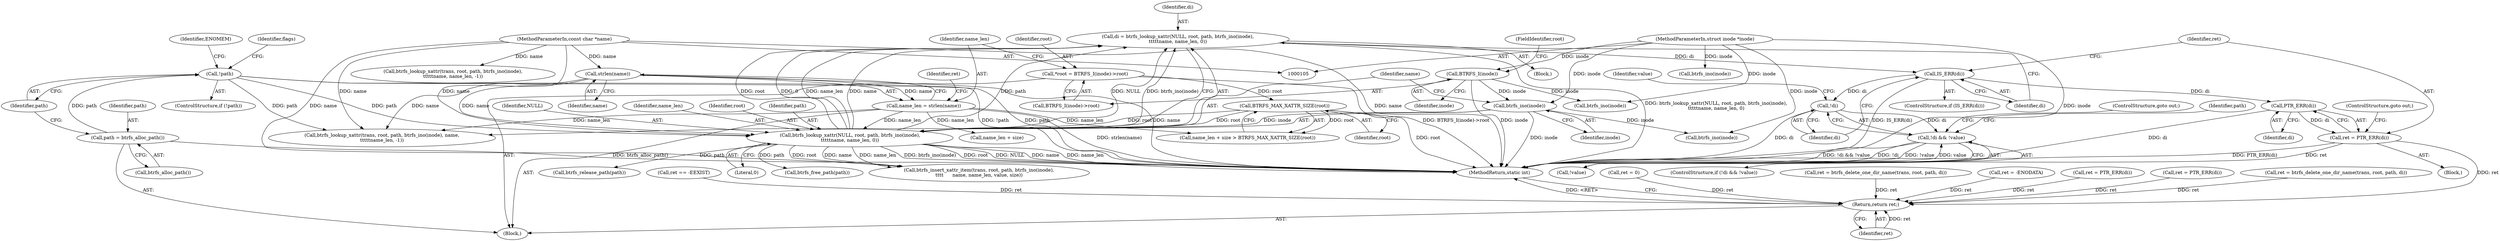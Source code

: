 digraph "1_linux_5f5bc6b1e2d5a6f827bc860ef2dc5b6f365d1339_1@pointer" {
"1000204" [label="(Call,di = btrfs_lookup_xattr(NULL, root, path, btrfs_ino(inode),\n\t\t\t\t\tname, name_len, 0))"];
"1000206" [label="(Call,btrfs_lookup_xattr(NULL, root, path, btrfs_ino(inode),\n\t\t\t\t\tname, name_len, 0))"];
"1000136" [label="(Call,BTRFS_MAX_XATTR_SIZE(root))"];
"1000115" [label="(Call,*root = BTRFS_I(inode)->root)"];
"1000145" [label="(Call,!path)"];
"1000141" [label="(Call,path = btrfs_alloc_path())"];
"1000210" [label="(Call,btrfs_ino(inode))"];
"1000118" [label="(Call,BTRFS_I(inode))"];
"1000107" [label="(MethodParameterIn,struct inode *inode)"];
"1000125" [label="(Call,strlen(name))"];
"1000108" [label="(MethodParameterIn,const char *name)"];
"1000123" [label="(Call,name_len = strlen(name))"];
"1000216" [label="(Call,IS_ERR(di))"];
"1000221" [label="(Call,PTR_ERR(di))"];
"1000219" [label="(Call,ret = PTR_ERR(di))"];
"1000316" [label="(Return,return ret;)"];
"1000226" [label="(Call,!di)"];
"1000225" [label="(Call,!di && !value)"];
"1000316" [label="(Return,return ret;)"];
"1000146" [label="(Identifier,path)"];
"1000112" [label="(Block,)"];
"1000231" [label="(Call,btrfs_release_path(path))"];
"1000219" [label="(Call,ret = PTR_ERR(di))"];
"1000232" [label="(Identifier,path)"];
"1000230" [label="(ControlStructure,goto out;)"];
"1000223" [label="(ControlStructure,goto out;)"];
"1000229" [label="(Identifier,value)"];
"1000116" [label="(Identifier,root)"];
"1000227" [label="(Identifier,di)"];
"1000222" [label="(Identifier,di)"];
"1000318" [label="(MethodReturn,static int)"];
"1000274" [label="(Call,btrfs_ino(inode))"];
"1000214" [label="(Literal,0)"];
"1000314" [label="(Call,btrfs_free_path(path))"];
"1000144" [label="(ControlStructure,if (!path))"];
"1000152" [label="(Identifier,flags)"];
"1000118" [label="(Call,BTRFS_I(inode))"];
"1000126" [label="(Identifier,name)"];
"1000270" [label="(Call,btrfs_lookup_xattr(trans, root, path, btrfs_ino(inode),\n\t\t\t\t\tname, name_len, -1))"];
"1000206" [label="(Call,btrfs_lookup_xattr(NULL, root, path, btrfs_ino(inode),\n\t\t\t\t\tname, name_len, 0))"];
"1000125" [label="(Call,strlen(name))"];
"1000218" [label="(Block,)"];
"1000256" [label="(Call,ret == -EEXIST)"];
"1000207" [label="(Identifier,NULL)"];
"1000213" [label="(Identifier,name_len)"];
"1000108" [label="(MethodParameterIn,const char *name)"];
"1000205" [label="(Identifier,di)"];
"1000107" [label="(MethodParameterIn,struct inode *inode)"];
"1000128" [label="(Call,ret = 0)"];
"1000225" [label="(Call,!di && !value)"];
"1000133" [label="(Call,name_len + size)"];
"1000224" [label="(ControlStructure,if (!di && !value))"];
"1000221" [label="(Call,PTR_ERR(di))"];
"1000208" [label="(Identifier,root)"];
"1000209" [label="(Identifier,path)"];
"1000203" [label="(Block,)"];
"1000186" [label="(Call,ret = btrfs_delete_one_dir_name(trans, root, path, di))"];
"1000226" [label="(Call,!di)"];
"1000210" [label="(Call,btrfs_ino(inode))"];
"1000181" [label="(Call,ret = -ENODATA)"];
"1000171" [label="(Call,ret = PTR_ERR(di))"];
"1000136" [label="(Call,BTRFS_MAX_XATTR_SIZE(root))"];
"1000215" [label="(ControlStructure,if (IS_ERR(di)))"];
"1000236" [label="(Call,btrfs_insert_xattr_item(trans, root, path, btrfs_ino(inode),\n\t\t\t\t      name, name_len, value, size))"];
"1000115" [label="(Call,*root = BTRFS_I(inode)->root)"];
"1000212" [label="(Identifier,name)"];
"1000137" [label="(Identifier,root)"];
"1000149" [label="(Identifier,ENOMEM)"];
"1000240" [label="(Call,btrfs_ino(inode))"];
"1000217" [label="(Identifier,di)"];
"1000143" [label="(Call,btrfs_alloc_path())"];
"1000129" [label="(Identifier,ret)"];
"1000284" [label="(Call,ret = PTR_ERR(di))"];
"1000142" [label="(Identifier,path)"];
"1000216" [label="(Call,IS_ERR(di))"];
"1000204" [label="(Call,di = btrfs_lookup_xattr(NULL, root, path, btrfs_ino(inode),\n\t\t\t\t\tname, name_len, 0))"];
"1000123" [label="(Call,name_len = strlen(name))"];
"1000157" [label="(Call,btrfs_lookup_xattr(trans, root, path, btrfs_ino(inode), name,\n\t\t\t\t\tname_len, -1))"];
"1000161" [label="(Call,btrfs_ino(inode))"];
"1000220" [label="(Identifier,ret)"];
"1000228" [label="(Call,!value)"];
"1000132" [label="(Call,name_len + size > BTRFS_MAX_XATTR_SIZE(root))"];
"1000317" [label="(Identifier,ret)"];
"1000141" [label="(Call,path = btrfs_alloc_path())"];
"1000117" [label="(Call,BTRFS_I(inode)->root)"];
"1000124" [label="(Identifier,name_len)"];
"1000120" [label="(FieldIdentifier,root)"];
"1000297" [label="(Call,ret = btrfs_delete_one_dir_name(trans, root, path, di))"];
"1000119" [label="(Identifier,inode)"];
"1000211" [label="(Identifier,inode)"];
"1000145" [label="(Call,!path)"];
"1000204" -> "1000203"  [label="AST: "];
"1000204" -> "1000206"  [label="CFG: "];
"1000205" -> "1000204"  [label="AST: "];
"1000206" -> "1000204"  [label="AST: "];
"1000217" -> "1000204"  [label="CFG: "];
"1000204" -> "1000318"  [label="DDG: btrfs_lookup_xattr(NULL, root, path, btrfs_ino(inode),\n\t\t\t\t\tname, name_len, 0)"];
"1000206" -> "1000204"  [label="DDG: root"];
"1000206" -> "1000204"  [label="DDG: 0"];
"1000206" -> "1000204"  [label="DDG: name_len"];
"1000206" -> "1000204"  [label="DDG: name"];
"1000206" -> "1000204"  [label="DDG: path"];
"1000206" -> "1000204"  [label="DDG: NULL"];
"1000206" -> "1000204"  [label="DDG: btrfs_ino(inode)"];
"1000204" -> "1000216"  [label="DDG: di"];
"1000206" -> "1000214"  [label="CFG: "];
"1000207" -> "1000206"  [label="AST: "];
"1000208" -> "1000206"  [label="AST: "];
"1000209" -> "1000206"  [label="AST: "];
"1000210" -> "1000206"  [label="AST: "];
"1000212" -> "1000206"  [label="AST: "];
"1000213" -> "1000206"  [label="AST: "];
"1000214" -> "1000206"  [label="AST: "];
"1000206" -> "1000318"  [label="DDG: btrfs_ino(inode)"];
"1000206" -> "1000318"  [label="DDG: root"];
"1000206" -> "1000318"  [label="DDG: NULL"];
"1000206" -> "1000318"  [label="DDG: name"];
"1000206" -> "1000318"  [label="DDG: name_len"];
"1000136" -> "1000206"  [label="DDG: root"];
"1000145" -> "1000206"  [label="DDG: path"];
"1000210" -> "1000206"  [label="DDG: inode"];
"1000125" -> "1000206"  [label="DDG: name"];
"1000108" -> "1000206"  [label="DDG: name"];
"1000123" -> "1000206"  [label="DDG: name_len"];
"1000206" -> "1000231"  [label="DDG: path"];
"1000206" -> "1000236"  [label="DDG: root"];
"1000206" -> "1000236"  [label="DDG: name"];
"1000206" -> "1000236"  [label="DDG: name_len"];
"1000206" -> "1000314"  [label="DDG: path"];
"1000136" -> "1000132"  [label="AST: "];
"1000136" -> "1000137"  [label="CFG: "];
"1000137" -> "1000136"  [label="AST: "];
"1000132" -> "1000136"  [label="CFG: "];
"1000136" -> "1000318"  [label="DDG: root"];
"1000136" -> "1000132"  [label="DDG: root"];
"1000115" -> "1000136"  [label="DDG: root"];
"1000136" -> "1000157"  [label="DDG: root"];
"1000115" -> "1000112"  [label="AST: "];
"1000115" -> "1000117"  [label="CFG: "];
"1000116" -> "1000115"  [label="AST: "];
"1000117" -> "1000115"  [label="AST: "];
"1000124" -> "1000115"  [label="CFG: "];
"1000115" -> "1000318"  [label="DDG: BTRFS_I(inode)->root"];
"1000145" -> "1000144"  [label="AST: "];
"1000145" -> "1000146"  [label="CFG: "];
"1000146" -> "1000145"  [label="AST: "];
"1000149" -> "1000145"  [label="CFG: "];
"1000152" -> "1000145"  [label="CFG: "];
"1000145" -> "1000318"  [label="DDG: !path"];
"1000145" -> "1000318"  [label="DDG: path"];
"1000141" -> "1000145"  [label="DDG: path"];
"1000145" -> "1000157"  [label="DDG: path"];
"1000141" -> "1000112"  [label="AST: "];
"1000141" -> "1000143"  [label="CFG: "];
"1000142" -> "1000141"  [label="AST: "];
"1000143" -> "1000141"  [label="AST: "];
"1000146" -> "1000141"  [label="CFG: "];
"1000141" -> "1000318"  [label="DDG: btrfs_alloc_path()"];
"1000210" -> "1000211"  [label="CFG: "];
"1000211" -> "1000210"  [label="AST: "];
"1000212" -> "1000210"  [label="CFG: "];
"1000210" -> "1000318"  [label="DDG: inode"];
"1000118" -> "1000210"  [label="DDG: inode"];
"1000107" -> "1000210"  [label="DDG: inode"];
"1000210" -> "1000240"  [label="DDG: inode"];
"1000118" -> "1000117"  [label="AST: "];
"1000118" -> "1000119"  [label="CFG: "];
"1000119" -> "1000118"  [label="AST: "];
"1000120" -> "1000118"  [label="CFG: "];
"1000118" -> "1000318"  [label="DDG: inode"];
"1000107" -> "1000118"  [label="DDG: inode"];
"1000118" -> "1000161"  [label="DDG: inode"];
"1000107" -> "1000105"  [label="AST: "];
"1000107" -> "1000318"  [label="DDG: inode"];
"1000107" -> "1000161"  [label="DDG: inode"];
"1000107" -> "1000240"  [label="DDG: inode"];
"1000107" -> "1000274"  [label="DDG: inode"];
"1000125" -> "1000123"  [label="AST: "];
"1000125" -> "1000126"  [label="CFG: "];
"1000126" -> "1000125"  [label="AST: "];
"1000123" -> "1000125"  [label="CFG: "];
"1000125" -> "1000318"  [label="DDG: name"];
"1000125" -> "1000123"  [label="DDG: name"];
"1000108" -> "1000125"  [label="DDG: name"];
"1000125" -> "1000157"  [label="DDG: name"];
"1000108" -> "1000105"  [label="AST: "];
"1000108" -> "1000318"  [label="DDG: name"];
"1000108" -> "1000157"  [label="DDG: name"];
"1000108" -> "1000236"  [label="DDG: name"];
"1000108" -> "1000270"  [label="DDG: name"];
"1000123" -> "1000112"  [label="AST: "];
"1000124" -> "1000123"  [label="AST: "];
"1000129" -> "1000123"  [label="CFG: "];
"1000123" -> "1000318"  [label="DDG: strlen(name)"];
"1000123" -> "1000132"  [label="DDG: name_len"];
"1000123" -> "1000133"  [label="DDG: name_len"];
"1000123" -> "1000157"  [label="DDG: name_len"];
"1000216" -> "1000215"  [label="AST: "];
"1000216" -> "1000217"  [label="CFG: "];
"1000217" -> "1000216"  [label="AST: "];
"1000220" -> "1000216"  [label="CFG: "];
"1000227" -> "1000216"  [label="CFG: "];
"1000216" -> "1000318"  [label="DDG: IS_ERR(di)"];
"1000216" -> "1000221"  [label="DDG: di"];
"1000216" -> "1000226"  [label="DDG: di"];
"1000221" -> "1000219"  [label="AST: "];
"1000221" -> "1000222"  [label="CFG: "];
"1000222" -> "1000221"  [label="AST: "];
"1000219" -> "1000221"  [label="CFG: "];
"1000221" -> "1000318"  [label="DDG: di"];
"1000221" -> "1000219"  [label="DDG: di"];
"1000219" -> "1000218"  [label="AST: "];
"1000220" -> "1000219"  [label="AST: "];
"1000223" -> "1000219"  [label="CFG: "];
"1000219" -> "1000318"  [label="DDG: PTR_ERR(di)"];
"1000219" -> "1000318"  [label="DDG: ret"];
"1000219" -> "1000316"  [label="DDG: ret"];
"1000316" -> "1000112"  [label="AST: "];
"1000316" -> "1000317"  [label="CFG: "];
"1000317" -> "1000316"  [label="AST: "];
"1000318" -> "1000316"  [label="CFG: "];
"1000316" -> "1000318"  [label="DDG: <RET>"];
"1000317" -> "1000316"  [label="DDG: ret"];
"1000181" -> "1000316"  [label="DDG: ret"];
"1000297" -> "1000316"  [label="DDG: ret"];
"1000284" -> "1000316"  [label="DDG: ret"];
"1000128" -> "1000316"  [label="DDG: ret"];
"1000256" -> "1000316"  [label="DDG: ret"];
"1000171" -> "1000316"  [label="DDG: ret"];
"1000186" -> "1000316"  [label="DDG: ret"];
"1000226" -> "1000225"  [label="AST: "];
"1000226" -> "1000227"  [label="CFG: "];
"1000227" -> "1000226"  [label="AST: "];
"1000229" -> "1000226"  [label="CFG: "];
"1000225" -> "1000226"  [label="CFG: "];
"1000226" -> "1000318"  [label="DDG: di"];
"1000226" -> "1000225"  [label="DDG: di"];
"1000225" -> "1000224"  [label="AST: "];
"1000225" -> "1000228"  [label="CFG: "];
"1000228" -> "1000225"  [label="AST: "];
"1000230" -> "1000225"  [label="CFG: "];
"1000232" -> "1000225"  [label="CFG: "];
"1000225" -> "1000318"  [label="DDG: !di && !value"];
"1000225" -> "1000318"  [label="DDG: !di"];
"1000225" -> "1000318"  [label="DDG: !value"];
"1000228" -> "1000225"  [label="DDG: value"];
}

